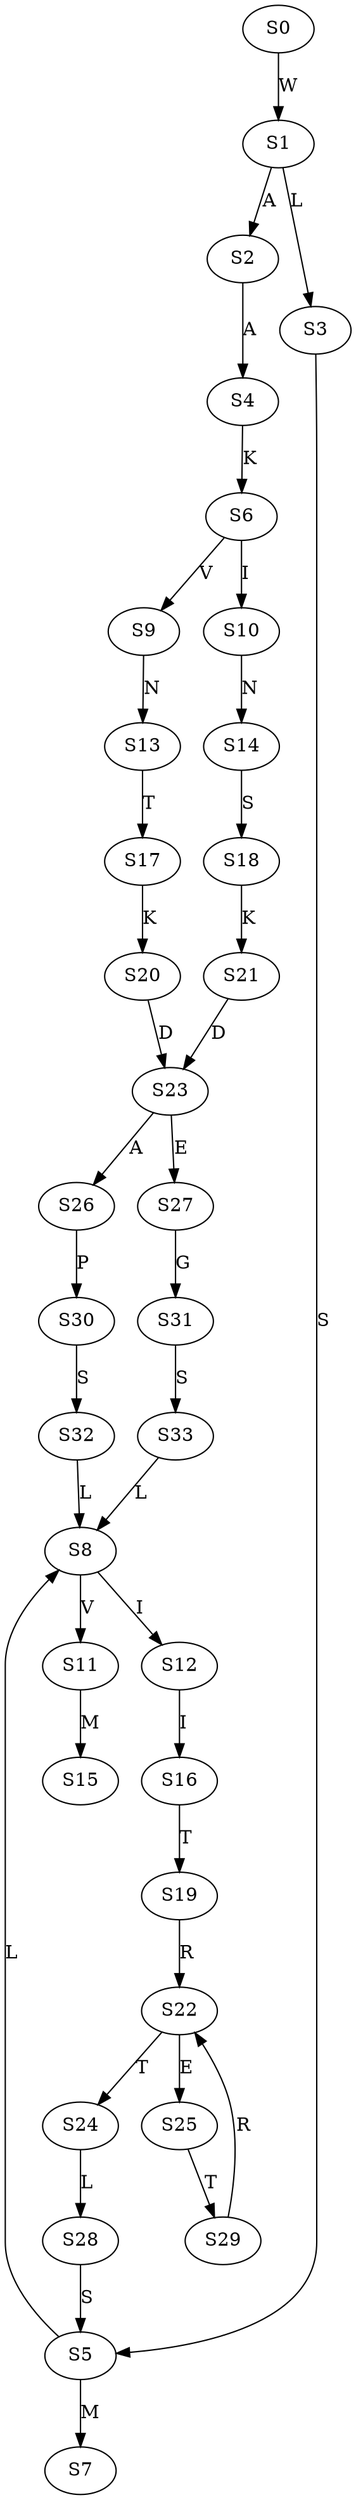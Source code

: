 strict digraph  {
	S0 -> S1 [ label = W ];
	S1 -> S2 [ label = A ];
	S1 -> S3 [ label = L ];
	S2 -> S4 [ label = A ];
	S3 -> S5 [ label = S ];
	S4 -> S6 [ label = K ];
	S5 -> S7 [ label = M ];
	S5 -> S8 [ label = L ];
	S6 -> S9 [ label = V ];
	S6 -> S10 [ label = I ];
	S8 -> S11 [ label = V ];
	S8 -> S12 [ label = I ];
	S9 -> S13 [ label = N ];
	S10 -> S14 [ label = N ];
	S11 -> S15 [ label = M ];
	S12 -> S16 [ label = I ];
	S13 -> S17 [ label = T ];
	S14 -> S18 [ label = S ];
	S16 -> S19 [ label = T ];
	S17 -> S20 [ label = K ];
	S18 -> S21 [ label = K ];
	S19 -> S22 [ label = R ];
	S20 -> S23 [ label = D ];
	S21 -> S23 [ label = D ];
	S22 -> S24 [ label = T ];
	S22 -> S25 [ label = E ];
	S23 -> S26 [ label = A ];
	S23 -> S27 [ label = E ];
	S24 -> S28 [ label = L ];
	S25 -> S29 [ label = T ];
	S26 -> S30 [ label = P ];
	S27 -> S31 [ label = G ];
	S28 -> S5 [ label = S ];
	S29 -> S22 [ label = R ];
	S30 -> S32 [ label = S ];
	S31 -> S33 [ label = S ];
	S32 -> S8 [ label = L ];
	S33 -> S8 [ label = L ];
}
